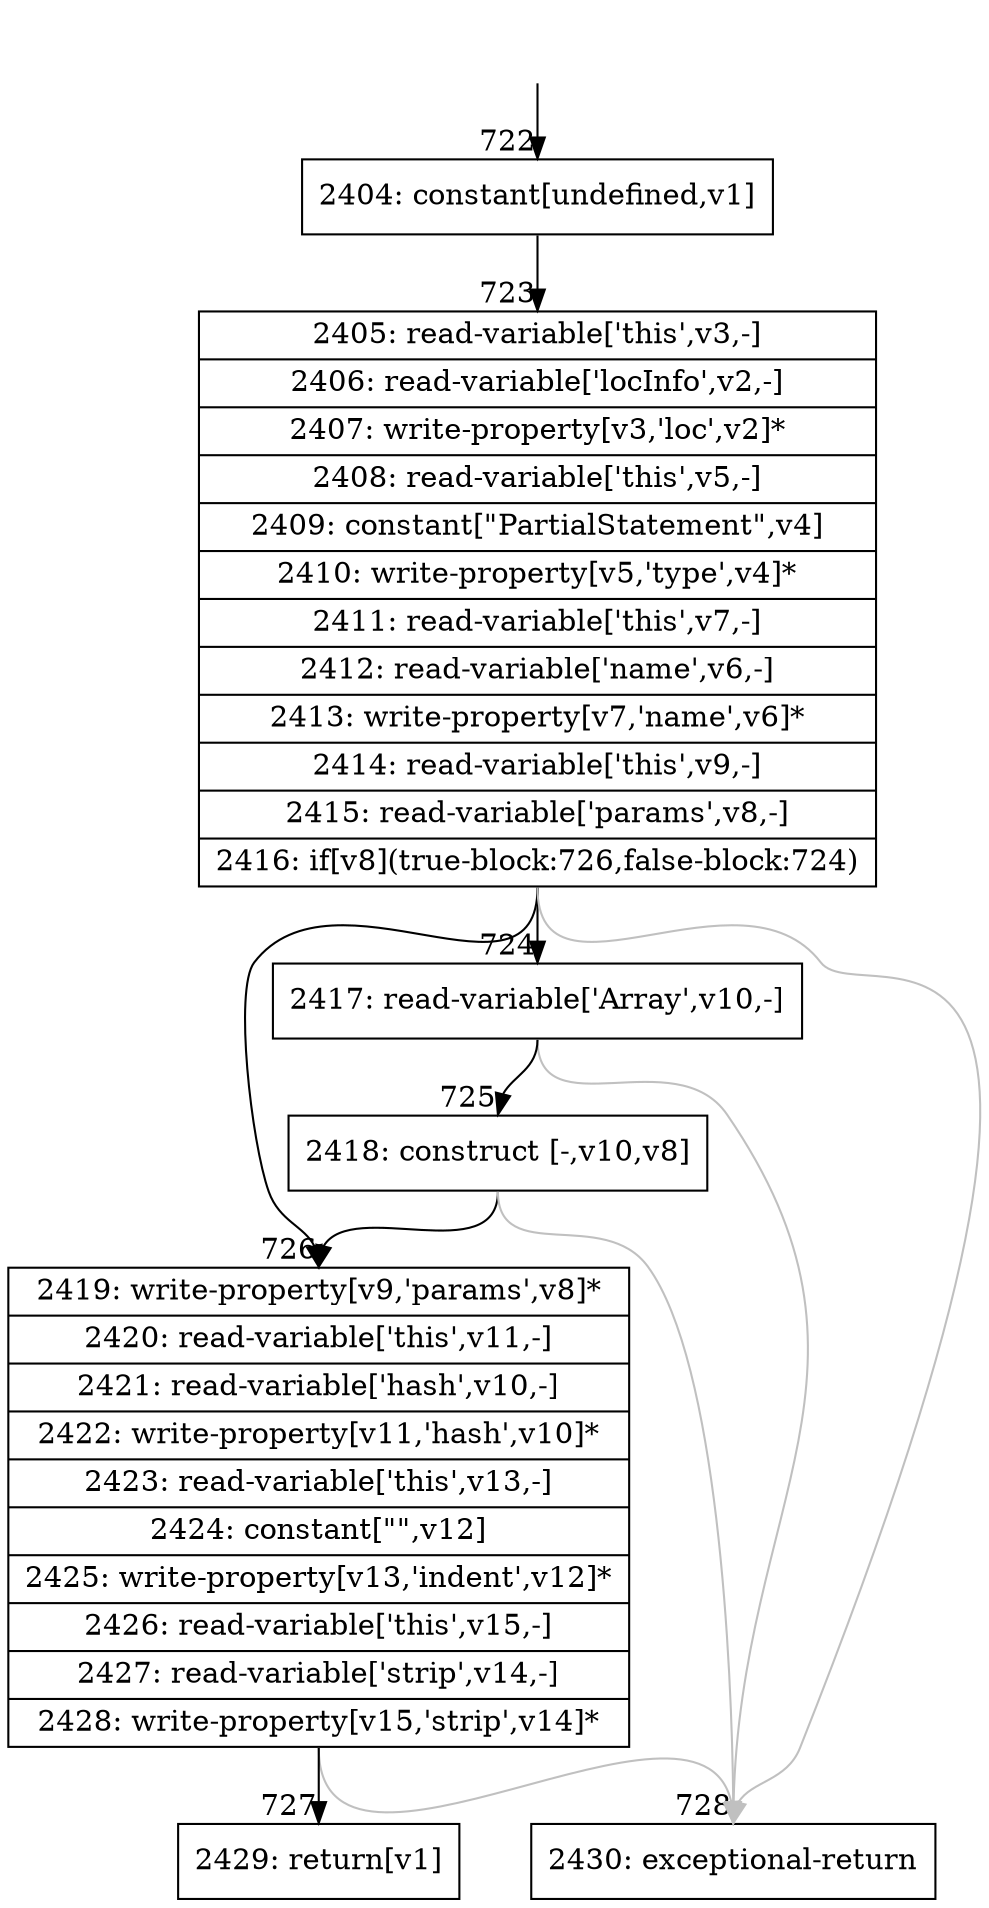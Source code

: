 digraph {
rankdir="TD"
BB_entry65[shape=none,label=""];
BB_entry65 -> BB722 [tailport=s, headport=n, headlabel="    722"]
BB722 [shape=record label="{2404: constant[undefined,v1]}" ] 
BB722 -> BB723 [tailport=s, headport=n, headlabel="      723"]
BB723 [shape=record label="{2405: read-variable['this',v3,-]|2406: read-variable['locInfo',v2,-]|2407: write-property[v3,'loc',v2]*|2408: read-variable['this',v5,-]|2409: constant[\"PartialStatement\",v4]|2410: write-property[v5,'type',v4]*|2411: read-variable['this',v7,-]|2412: read-variable['name',v6,-]|2413: write-property[v7,'name',v6]*|2414: read-variable['this',v9,-]|2415: read-variable['params',v8,-]|2416: if[v8](true-block:726,false-block:724)}" ] 
BB723 -> BB726 [tailport=s, headport=n, headlabel="      726"]
BB723 -> BB724 [tailport=s, headport=n, headlabel="      724"]
BB723 -> BB728 [tailport=s, headport=n, color=gray, headlabel="      728"]
BB724 [shape=record label="{2417: read-variable['Array',v10,-]}" ] 
BB724 -> BB725 [tailport=s, headport=n, headlabel="      725"]
BB724 -> BB728 [tailport=s, headport=n, color=gray]
BB725 [shape=record label="{2418: construct [-,v10,v8]}" ] 
BB725 -> BB726 [tailport=s, headport=n]
BB725 -> BB728 [tailport=s, headport=n, color=gray]
BB726 [shape=record label="{2419: write-property[v9,'params',v8]*|2420: read-variable['this',v11,-]|2421: read-variable['hash',v10,-]|2422: write-property[v11,'hash',v10]*|2423: read-variable['this',v13,-]|2424: constant[\"\",v12]|2425: write-property[v13,'indent',v12]*|2426: read-variable['this',v15,-]|2427: read-variable['strip',v14,-]|2428: write-property[v15,'strip',v14]*}" ] 
BB726 -> BB727 [tailport=s, headport=n, headlabel="      727"]
BB726 -> BB728 [tailport=s, headport=n, color=gray]
BB727 [shape=record label="{2429: return[v1]}" ] 
BB728 [shape=record label="{2430: exceptional-return}" ] 
//#$~ 775
}
